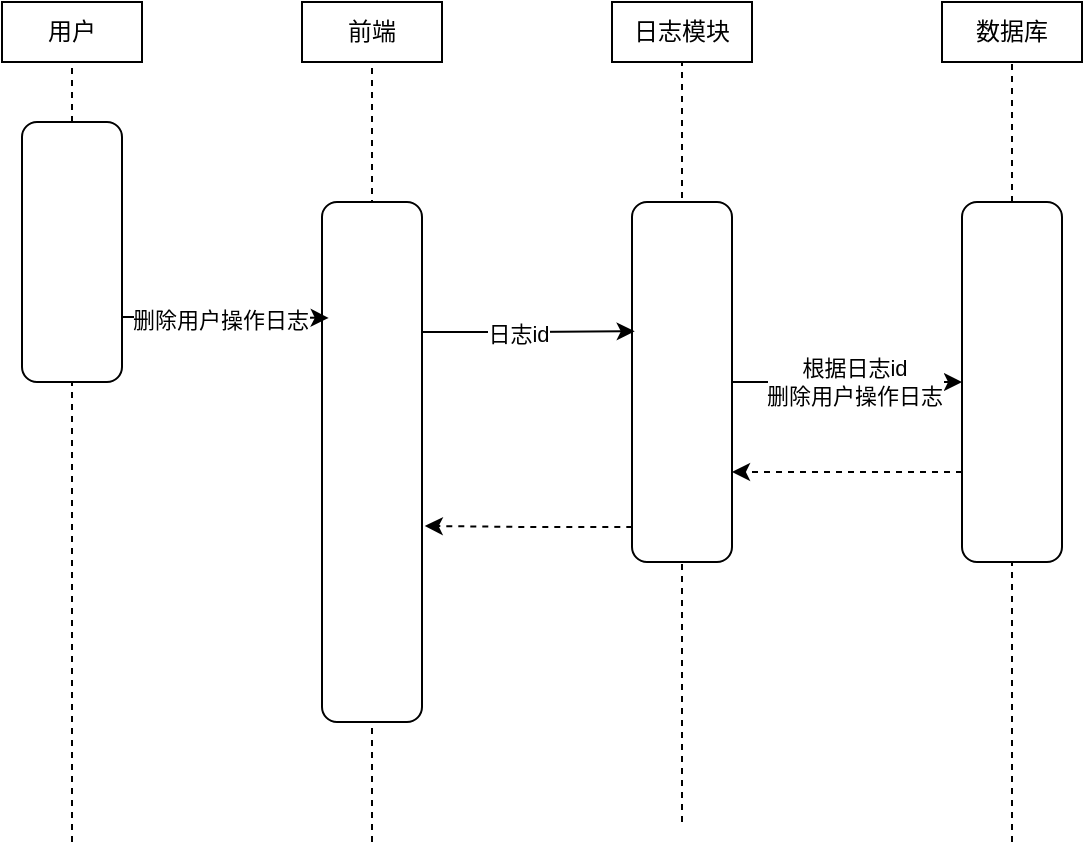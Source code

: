 <mxfile version="26.1.0">
  <diagram name="第 1 页" id="20zt78-fR-oqQ1H0W001">
    <mxGraphModel dx="1123" dy="661" grid="1" gridSize="10" guides="1" tooltips="1" connect="1" arrows="1" fold="1" page="1" pageScale="1" pageWidth="827" pageHeight="1169" math="0" shadow="0">
      <root>
        <mxCell id="0" />
        <mxCell id="1" parent="0" />
        <mxCell id="ryNlOBRPTSi6Y59ifU1G-1" value="用户" style="rounded=0;whiteSpace=wrap;html=1;" vertex="1" parent="1">
          <mxGeometry x="90" y="50" width="70" height="30" as="geometry" />
        </mxCell>
        <mxCell id="ryNlOBRPTSi6Y59ifU1G-2" value="数据库" style="rounded=0;whiteSpace=wrap;html=1;" vertex="1" parent="1">
          <mxGeometry x="560" y="50" width="70" height="30" as="geometry" />
        </mxCell>
        <mxCell id="ryNlOBRPTSi6Y59ifU1G-3" value="日志模块" style="rounded=0;whiteSpace=wrap;html=1;" vertex="1" parent="1">
          <mxGeometry x="395" y="50" width="70" height="30" as="geometry" />
        </mxCell>
        <mxCell id="ryNlOBRPTSi6Y59ifU1G-4" value="前端" style="rounded=0;whiteSpace=wrap;html=1;" vertex="1" parent="1">
          <mxGeometry x="240" y="50" width="70" height="30" as="geometry" />
        </mxCell>
        <mxCell id="ryNlOBRPTSi6Y59ifU1G-5" value="" style="endArrow=none;dashed=1;html=1;rounded=0;entryX=0.5;entryY=1;entryDx=0;entryDy=0;" edge="1" parent="1" target="ryNlOBRPTSi6Y59ifU1G-4">
          <mxGeometry width="50" height="50" relative="1" as="geometry">
            <mxPoint x="275" y="470" as="sourcePoint" />
            <mxPoint x="430" y="220" as="targetPoint" />
          </mxGeometry>
        </mxCell>
        <mxCell id="ryNlOBRPTSi6Y59ifU1G-6" value="" style="endArrow=none;dashed=1;html=1;rounded=0;entryX=0.5;entryY=1;entryDx=0;entryDy=0;" edge="1" parent="1" target="ryNlOBRPTSi6Y59ifU1G-1">
          <mxGeometry width="50" height="50" relative="1" as="geometry">
            <mxPoint x="125" y="470" as="sourcePoint" />
            <mxPoint x="430" y="220" as="targetPoint" />
          </mxGeometry>
        </mxCell>
        <mxCell id="ryNlOBRPTSi6Y59ifU1G-7" value="" style="endArrow=none;dashed=1;html=1;rounded=0;entryX=0.5;entryY=1;entryDx=0;entryDy=0;" edge="1" parent="1" source="ryNlOBRPTSi6Y59ifU1G-16" target="ryNlOBRPTSi6Y59ifU1G-2">
          <mxGeometry width="50" height="50" relative="1" as="geometry">
            <mxPoint x="595" y="470" as="sourcePoint" />
            <mxPoint x="255" y="90" as="targetPoint" />
          </mxGeometry>
        </mxCell>
        <mxCell id="ryNlOBRPTSi6Y59ifU1G-8" value="" style="endArrow=none;dashed=1;html=1;rounded=0;entryX=0.5;entryY=1;entryDx=0;entryDy=0;" edge="1" parent="1" target="ryNlOBRPTSi6Y59ifU1G-3">
          <mxGeometry width="50" height="50" relative="1" as="geometry">
            <mxPoint x="430" y="460" as="sourcePoint" />
            <mxPoint x="340" y="110" as="targetPoint" />
          </mxGeometry>
        </mxCell>
        <mxCell id="ryNlOBRPTSi6Y59ifU1G-9" value="" style="rounded=1;whiteSpace=wrap;html=1;rotation=90;" vertex="1" parent="1">
          <mxGeometry x="60" y="150" width="130" height="50" as="geometry" />
        </mxCell>
        <mxCell id="ryNlOBRPTSi6Y59ifU1G-10" style="edgeStyle=orthogonalEdgeStyle;rounded=0;orthogonalLoop=1;jettySize=auto;html=1;exitX=0.5;exitY=0;exitDx=0;exitDy=0;entryX=0.5;entryY=1;entryDx=0;entryDy=0;" edge="1" parent="1" source="ryNlOBRPTSi6Y59ifU1G-12" target="ryNlOBRPTSi6Y59ifU1G-16">
          <mxGeometry relative="1" as="geometry" />
        </mxCell>
        <mxCell id="ryNlOBRPTSi6Y59ifU1G-11" value="根据日志id&lt;br&gt;删除用户操作日志" style="edgeLabel;html=1;align=center;verticalAlign=middle;resizable=0;points=[];" vertex="1" connectable="0" parent="ryNlOBRPTSi6Y59ifU1G-10">
          <mxGeometry x="0.06" relative="1" as="geometry">
            <mxPoint as="offset" />
          </mxGeometry>
        </mxCell>
        <mxCell id="ryNlOBRPTSi6Y59ifU1G-12" value="" style="rounded=1;whiteSpace=wrap;html=1;rotation=90;" vertex="1" parent="1">
          <mxGeometry x="340" y="215" width="180" height="50" as="geometry" />
        </mxCell>
        <mxCell id="ryNlOBRPTSi6Y59ifU1G-13" value="" style="rounded=1;whiteSpace=wrap;html=1;rotation=90;" vertex="1" parent="1">
          <mxGeometry x="145" y="255" width="260" height="50" as="geometry" />
        </mxCell>
        <mxCell id="ryNlOBRPTSi6Y59ifU1G-14" value="" style="endArrow=none;dashed=1;html=1;rounded=0;" edge="1" parent="1" target="ryNlOBRPTSi6Y59ifU1G-16">
          <mxGeometry width="50" height="50" relative="1" as="geometry">
            <mxPoint x="595" y="470" as="sourcePoint" />
            <mxPoint x="595" y="80" as="targetPoint" />
          </mxGeometry>
        </mxCell>
        <mxCell id="ryNlOBRPTSi6Y59ifU1G-15" style="edgeStyle=orthogonalEdgeStyle;rounded=0;orthogonalLoop=1;jettySize=auto;html=1;exitX=0.75;exitY=1;exitDx=0;exitDy=0;entryX=0.75;entryY=0;entryDx=0;entryDy=0;dashed=1;" edge="1" parent="1" source="ryNlOBRPTSi6Y59ifU1G-16" target="ryNlOBRPTSi6Y59ifU1G-12">
          <mxGeometry relative="1" as="geometry" />
        </mxCell>
        <mxCell id="ryNlOBRPTSi6Y59ifU1G-16" value="" style="rounded=1;whiteSpace=wrap;html=1;rotation=90;" vertex="1" parent="1">
          <mxGeometry x="505" y="215" width="180" height="50" as="geometry" />
        </mxCell>
        <mxCell id="ryNlOBRPTSi6Y59ifU1G-17" style="edgeStyle=orthogonalEdgeStyle;rounded=0;orthogonalLoop=1;jettySize=auto;html=1;exitX=0.75;exitY=0;exitDx=0;exitDy=0;entryX=0.223;entryY=0.933;entryDx=0;entryDy=0;entryPerimeter=0;" edge="1" parent="1" source="ryNlOBRPTSi6Y59ifU1G-9" target="ryNlOBRPTSi6Y59ifU1G-13">
          <mxGeometry relative="1" as="geometry" />
        </mxCell>
        <mxCell id="ryNlOBRPTSi6Y59ifU1G-18" value="删除用户操作日志" style="edgeLabel;html=1;align=center;verticalAlign=middle;resizable=0;points=[];" vertex="1" connectable="0" parent="ryNlOBRPTSi6Y59ifU1G-17">
          <mxGeometry x="-0.027" y="-2" relative="1" as="geometry">
            <mxPoint x="-1" y="-1" as="offset" />
          </mxGeometry>
        </mxCell>
        <mxCell id="ryNlOBRPTSi6Y59ifU1G-19" style="edgeStyle=orthogonalEdgeStyle;rounded=0;orthogonalLoop=1;jettySize=auto;html=1;exitX=0.25;exitY=0;exitDx=0;exitDy=0;entryX=0.359;entryY=0.973;entryDx=0;entryDy=0;entryPerimeter=0;" edge="1" parent="1" source="ryNlOBRPTSi6Y59ifU1G-13" target="ryNlOBRPTSi6Y59ifU1G-12">
          <mxGeometry relative="1" as="geometry" />
        </mxCell>
        <mxCell id="ryNlOBRPTSi6Y59ifU1G-20" value="日志id" style="edgeLabel;html=1;align=center;verticalAlign=middle;resizable=0;points=[];" vertex="1" connectable="0" parent="ryNlOBRPTSi6Y59ifU1G-19">
          <mxGeometry x="-0.089" y="-1" relative="1" as="geometry">
            <mxPoint x="-1" as="offset" />
          </mxGeometry>
        </mxCell>
        <mxCell id="ryNlOBRPTSi6Y59ifU1G-21" style="edgeStyle=orthogonalEdgeStyle;rounded=0;orthogonalLoop=1;jettySize=auto;html=1;exitX=0.903;exitY=0.997;exitDx=0;exitDy=0;entryX=0.623;entryY=-0.028;entryDx=0;entryDy=0;entryPerimeter=0;exitPerimeter=0;dashed=1;" edge="1" parent="1" source="ryNlOBRPTSi6Y59ifU1G-12" target="ryNlOBRPTSi6Y59ifU1G-13">
          <mxGeometry relative="1" as="geometry" />
        </mxCell>
      </root>
    </mxGraphModel>
  </diagram>
</mxfile>

